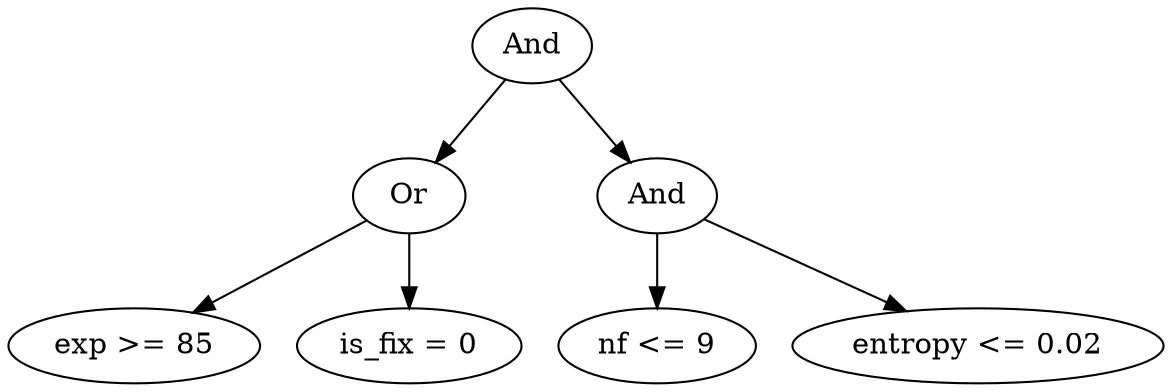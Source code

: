 digraph G {
	graph [bb="0,0,457.64,180",
		dpi=78
	];
	node [label="\N"];
	1	 [height=0.5,
		label=And,
		pos="211.1,162",
		width=0.75];
	2	 [height=0.5,
		label=Or,
		pos="160.1,90",
		width=0.75];
	1 -> 2	 [pos="e,171.38,106.49 199.78,145.46 193.17,136.4 184.71,124.79 177.3,114.61"];
	3	 [height=0.5,
		label=And,
		pos="262.1,90",
		width=0.75];
	1 -> 3	 [pos="e,250.81,106.49 222.41,145.46 229.02,136.4 237.48,124.79 244.89,114.61"];
	4	 [height=0.5,
		label="exp >= 85",
		pos="48.096,18",
		width=1.336];
	2 -> 4	 [pos="e,71.872,33.86 141.1,77.125 124.54,66.775 100.16,51.54 80.518,39.264"];
	5	 [height=0.5,
		label="is_fix = 0",
		pos="160.1,18",
		width=1.2638];
	2 -> 5	 [pos="e,160.1,36.104 160.1,71.697 160.1,63.983 160.1,54.712 160.1,46.112"];
	6	 [height=0.5,
		label="nf <= 9",
		pos="262.1,18",
		width=1.0652];
	3 -> 6	 [pos="e,262.1,36.104 262.1,71.697 262.1,63.983 262.1,54.712 262.1,46.112"];
	7	 [height=0.5,
		label="entropy <= 0.02",
		pos="388.1,18",
		width=1.9318];
	3 -> 7	 [pos="e,359.92,34.654 282.34,77.753 300.8,67.495 328.55,52.083 350.99,39.617"];
}
